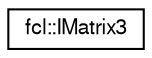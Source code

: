 digraph "Graphical Class Hierarchy"
{
  edge [fontname="FreeSans",fontsize="10",labelfontname="FreeSans",labelfontsize="10"];
  node [fontname="FreeSans",fontsize="10",shape=record];
  rankdir="LR";
  Node1 [label="fcl::IMatrix3",height=0.2,width=0.4,color="black", fillcolor="white", style="filled",URL="$a00068.html"];
}
